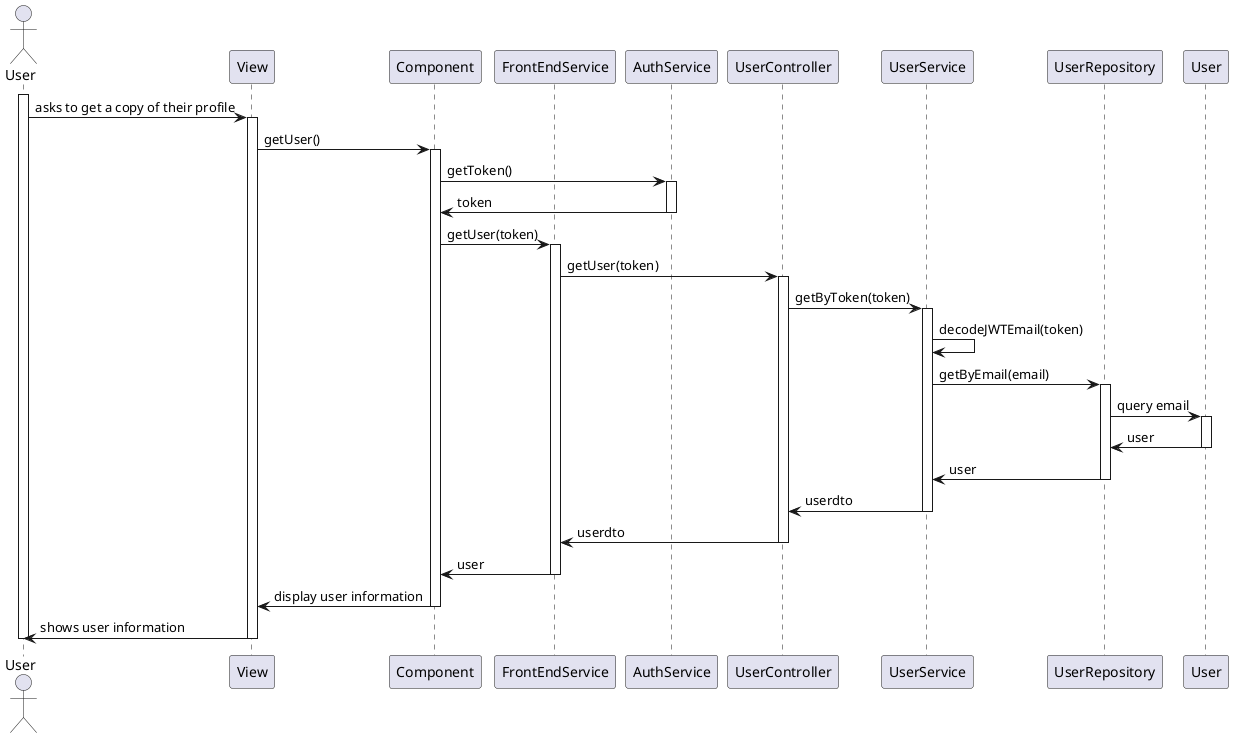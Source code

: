 @startuml

actor User
participant View
participant Component as C
participant FrontEndService as FES
participant AuthService as AS
participant UserController as UC
participant UserService as US
participant UserRepository as UR
participant User as U

activate User
User -> View : asks to get a copy of their profile
activate View
View -> C : getUser()
activate C
C -> AS : getToken()
activate AS
AS -> C : token
deactivate AS
C -> FES : getUser(token)
activate FES
FES -> UC : getUser(token)
activate UC
UC -> US : getByToken(token)
activate US
US -> US : decodeJWTEmail(token)
US -> UR : getByEmail(email)
activate UR
UR -> U : query email
activate U
U -> UR : user
deactivate U
UR -> US : user
deactivate UR
US -> UC : userdto
deactivate US
UC -> FES : userdto
deactivate UC
FES -> C : user
deactivate FES
C -> View : display user information
deactivate C
View -> User : shows user information
deactivate View
deactivate User

@enduml
